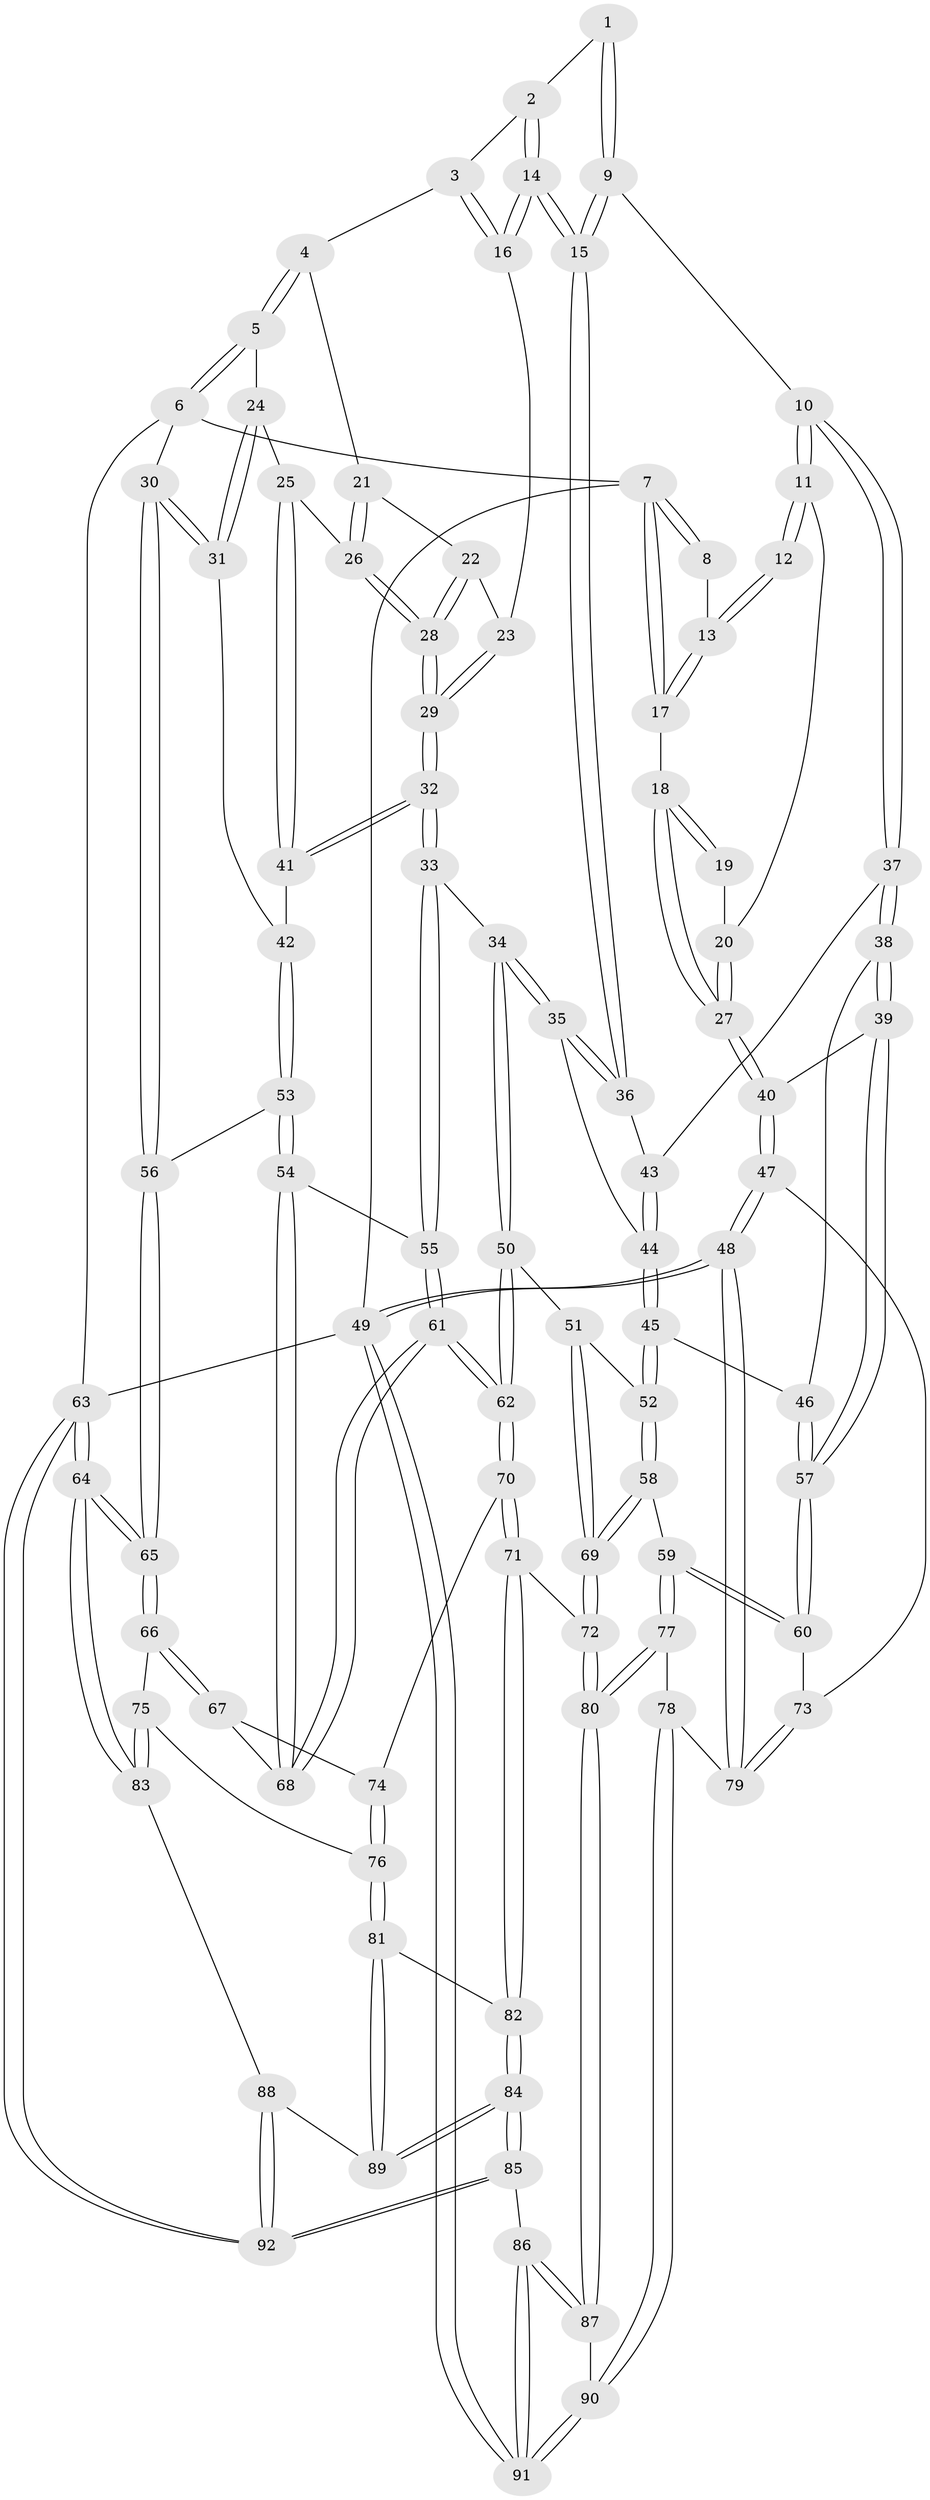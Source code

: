 // Generated by graph-tools (version 1.1) at 2025/27/03/09/25 03:27:05]
// undirected, 92 vertices, 227 edges
graph export_dot {
graph [start="1"]
  node [color=gray90,style=filled];
  1 [pos="+0.3239936795736479+0"];
  2 [pos="+0.3279397084469021+0"];
  3 [pos="+0.5943345971227547+0"];
  4 [pos="+0.7506438858825041+0"];
  5 [pos="+0.9109811146075737+0"];
  6 [pos="+1+0"];
  7 [pos="+0+0"];
  8 [pos="+0.21866978756559224+0"];
  9 [pos="+0.21542752230207018+0.19696140665025233"];
  10 [pos="+0.21086930739056323+0.19814960118372807"];
  11 [pos="+0.18765188486768533+0.16979945034775987"];
  12 [pos="+0.12920675379875277+0.021604020172344956"];
  13 [pos="+0.13100728487966826+0.004485022316775526"];
  14 [pos="+0.39604363349445704+0.19863948678002713"];
  15 [pos="+0.39199739975910164+0.2059496711605352"];
  16 [pos="+0.46034594680658936+0.16362969366983385"];
  17 [pos="+0+0.10171159164111297"];
  18 [pos="+0+0.17338073466245385"];
  19 [pos="+0.07908085521941277+0.0638357042088171"];
  20 [pos="+0.08091927208281194+0.13322924770344424"];
  21 [pos="+0.7367123495444804+0"];
  22 [pos="+0.6601435134198085+0.0627907107252492"];
  23 [pos="+0.527739654490452+0.15424896271850805"];
  24 [pos="+0.8788814947148726+0.167983026712869"];
  25 [pos="+0.8240915378587252+0.21381038165542554"];
  26 [pos="+0.7735573641082261+0.20326075815511843"];
  27 [pos="+0+0.1854234263498292"];
  28 [pos="+0.6827810041715231+0.21618339952690688"];
  29 [pos="+0.6547754975466935+0.2714956560265137"];
  30 [pos="+1+0.331572036958411"];
  31 [pos="+0.9352627684439832+0.22008327550028847"];
  32 [pos="+0.6363399227589115+0.38997054167359757"];
  33 [pos="+0.6150449887384973+0.40258949265755756"];
  34 [pos="+0.5613168438815563+0.4190372328038688"];
  35 [pos="+0.4771198233210179+0.3489150485723338"];
  36 [pos="+0.4063967866547428+0.2472111415027061"];
  37 [pos="+0.1360324654254199+0.29648455469551405"];
  38 [pos="+0.05049061064272543+0.3433959882305638"];
  39 [pos="+0+0.36946087232602476"];
  40 [pos="+0+0.3668829009552539"];
  41 [pos="+0.818161457645427+0.40474279430887233"];
  42 [pos="+0.8191342687121731+0.4052289724241836"];
  43 [pos="+0.26927244564359265+0.38750671978803314"];
  44 [pos="+0.28808945957853305+0.44549931671217535"];
  45 [pos="+0.2835700674376338+0.4702077134702563"];
  46 [pos="+0.243462767998154+0.4893228876296704"];
  47 [pos="+0+0.61616604614754"];
  48 [pos="+0+1"];
  49 [pos="+0+1"];
  50 [pos="+0.5449340232297015+0.4544931620662897"];
  51 [pos="+0.5040229875433679+0.5052246328741002"];
  52 [pos="+0.3348462584805909+0.5121026839936281"];
  53 [pos="+0.8520269909367555+0.42857100096592393"];
  54 [pos="+0.8591136870868663+0.52126654543822"];
  55 [pos="+0.7208950109502262+0.5951759248702408"];
  56 [pos="+1+0.3436304210314296"];
  57 [pos="+0.17320855205969668+0.5858615809673371"];
  58 [pos="+0.31330159571318106+0.6525913093271711"];
  59 [pos="+0.21709527845678064+0.6741508593197092"];
  60 [pos="+0.1790776674600484+0.6607996016853366"];
  61 [pos="+0.7050751647933099+0.6672003547892474"];
  62 [pos="+0.6856204296068602+0.7118859209697329"];
  63 [pos="+1+1"];
  64 [pos="+1+0.9310756074031782"];
  65 [pos="+1+0.6243124763414287"];
  66 [pos="+1+0.6382574348216152"];
  67 [pos="+0.8918088350283786+0.589888210586184"];
  68 [pos="+0.8813329674866618+0.5734640058967124"];
  69 [pos="+0.45907734607638345+0.6960828263627673"];
  70 [pos="+0.6854408597983237+0.7142211170093657"];
  71 [pos="+0.6736390065968656+0.7580174512711859"];
  72 [pos="+0.4841803950543634+0.748644096705109"];
  73 [pos="+0.17009273591846596+0.6658638651623311"];
  74 [pos="+0.8700818395120893+0.6337981974706294"];
  75 [pos="+0.9065150045150052+0.7908422472734826"];
  76 [pos="+0.8476110839951952+0.8029656934118096"];
  77 [pos="+0.26253869446033473+0.7908267139100915"];
  78 [pos="+0.22848458383083525+0.8631132278836587"];
  79 [pos="+0.08815009977362581+0.8243842990056581"];
  80 [pos="+0.4410308629104559+0.8328282763360858"];
  81 [pos="+0.8473824220248957+0.8031265998948623"];
  82 [pos="+0.6761199961554964+0.7609975974606421"];
  83 [pos="+1+0.8797638267010834"];
  84 [pos="+0.6621068962241933+1"];
  85 [pos="+0.644699592190493+1"];
  86 [pos="+0.4594928356089201+1"];
  87 [pos="+0.4364068674314795+0.8744462076973794"];
  88 [pos="+0.8732312604807446+0.9250588667312242"];
  89 [pos="+0.8484134749418569+0.8138350169032689"];
  90 [pos="+0.23490111311840756+0.8817097712127365"];
  91 [pos="+0.20846865667767467+1"];
  92 [pos="+0.8055489862442072+1"];
  1 -- 2;
  1 -- 9;
  1 -- 9;
  2 -- 3;
  2 -- 14;
  2 -- 14;
  3 -- 4;
  3 -- 16;
  3 -- 16;
  4 -- 5;
  4 -- 5;
  4 -- 21;
  5 -- 6;
  5 -- 6;
  5 -- 24;
  6 -- 7;
  6 -- 30;
  6 -- 63;
  7 -- 8;
  7 -- 8;
  7 -- 17;
  7 -- 17;
  7 -- 49;
  8 -- 13;
  9 -- 10;
  9 -- 15;
  9 -- 15;
  10 -- 11;
  10 -- 11;
  10 -- 37;
  10 -- 37;
  11 -- 12;
  11 -- 12;
  11 -- 20;
  12 -- 13;
  12 -- 13;
  13 -- 17;
  13 -- 17;
  14 -- 15;
  14 -- 15;
  14 -- 16;
  14 -- 16;
  15 -- 36;
  15 -- 36;
  16 -- 23;
  17 -- 18;
  18 -- 19;
  18 -- 19;
  18 -- 27;
  18 -- 27;
  19 -- 20;
  20 -- 27;
  20 -- 27;
  21 -- 22;
  21 -- 26;
  21 -- 26;
  22 -- 23;
  22 -- 28;
  22 -- 28;
  23 -- 29;
  23 -- 29;
  24 -- 25;
  24 -- 31;
  24 -- 31;
  25 -- 26;
  25 -- 41;
  25 -- 41;
  26 -- 28;
  26 -- 28;
  27 -- 40;
  27 -- 40;
  28 -- 29;
  28 -- 29;
  29 -- 32;
  29 -- 32;
  30 -- 31;
  30 -- 31;
  30 -- 56;
  30 -- 56;
  31 -- 42;
  32 -- 33;
  32 -- 33;
  32 -- 41;
  32 -- 41;
  33 -- 34;
  33 -- 55;
  33 -- 55;
  34 -- 35;
  34 -- 35;
  34 -- 50;
  34 -- 50;
  35 -- 36;
  35 -- 36;
  35 -- 44;
  36 -- 43;
  37 -- 38;
  37 -- 38;
  37 -- 43;
  38 -- 39;
  38 -- 39;
  38 -- 46;
  39 -- 40;
  39 -- 57;
  39 -- 57;
  40 -- 47;
  40 -- 47;
  41 -- 42;
  42 -- 53;
  42 -- 53;
  43 -- 44;
  43 -- 44;
  44 -- 45;
  44 -- 45;
  45 -- 46;
  45 -- 52;
  45 -- 52;
  46 -- 57;
  46 -- 57;
  47 -- 48;
  47 -- 48;
  47 -- 73;
  48 -- 49;
  48 -- 49;
  48 -- 79;
  48 -- 79;
  49 -- 91;
  49 -- 91;
  49 -- 63;
  50 -- 51;
  50 -- 62;
  50 -- 62;
  51 -- 52;
  51 -- 69;
  51 -- 69;
  52 -- 58;
  52 -- 58;
  53 -- 54;
  53 -- 54;
  53 -- 56;
  54 -- 55;
  54 -- 68;
  54 -- 68;
  55 -- 61;
  55 -- 61;
  56 -- 65;
  56 -- 65;
  57 -- 60;
  57 -- 60;
  58 -- 59;
  58 -- 69;
  58 -- 69;
  59 -- 60;
  59 -- 60;
  59 -- 77;
  59 -- 77;
  60 -- 73;
  61 -- 62;
  61 -- 62;
  61 -- 68;
  61 -- 68;
  62 -- 70;
  62 -- 70;
  63 -- 64;
  63 -- 64;
  63 -- 92;
  63 -- 92;
  64 -- 65;
  64 -- 65;
  64 -- 83;
  64 -- 83;
  65 -- 66;
  65 -- 66;
  66 -- 67;
  66 -- 67;
  66 -- 75;
  67 -- 68;
  67 -- 74;
  69 -- 72;
  69 -- 72;
  70 -- 71;
  70 -- 71;
  70 -- 74;
  71 -- 72;
  71 -- 82;
  71 -- 82;
  72 -- 80;
  72 -- 80;
  73 -- 79;
  73 -- 79;
  74 -- 76;
  74 -- 76;
  75 -- 76;
  75 -- 83;
  75 -- 83;
  76 -- 81;
  76 -- 81;
  77 -- 78;
  77 -- 80;
  77 -- 80;
  78 -- 79;
  78 -- 90;
  78 -- 90;
  80 -- 87;
  80 -- 87;
  81 -- 82;
  81 -- 89;
  81 -- 89;
  82 -- 84;
  82 -- 84;
  83 -- 88;
  84 -- 85;
  84 -- 85;
  84 -- 89;
  84 -- 89;
  85 -- 86;
  85 -- 92;
  85 -- 92;
  86 -- 87;
  86 -- 87;
  86 -- 91;
  86 -- 91;
  87 -- 90;
  88 -- 89;
  88 -- 92;
  88 -- 92;
  90 -- 91;
  90 -- 91;
}
